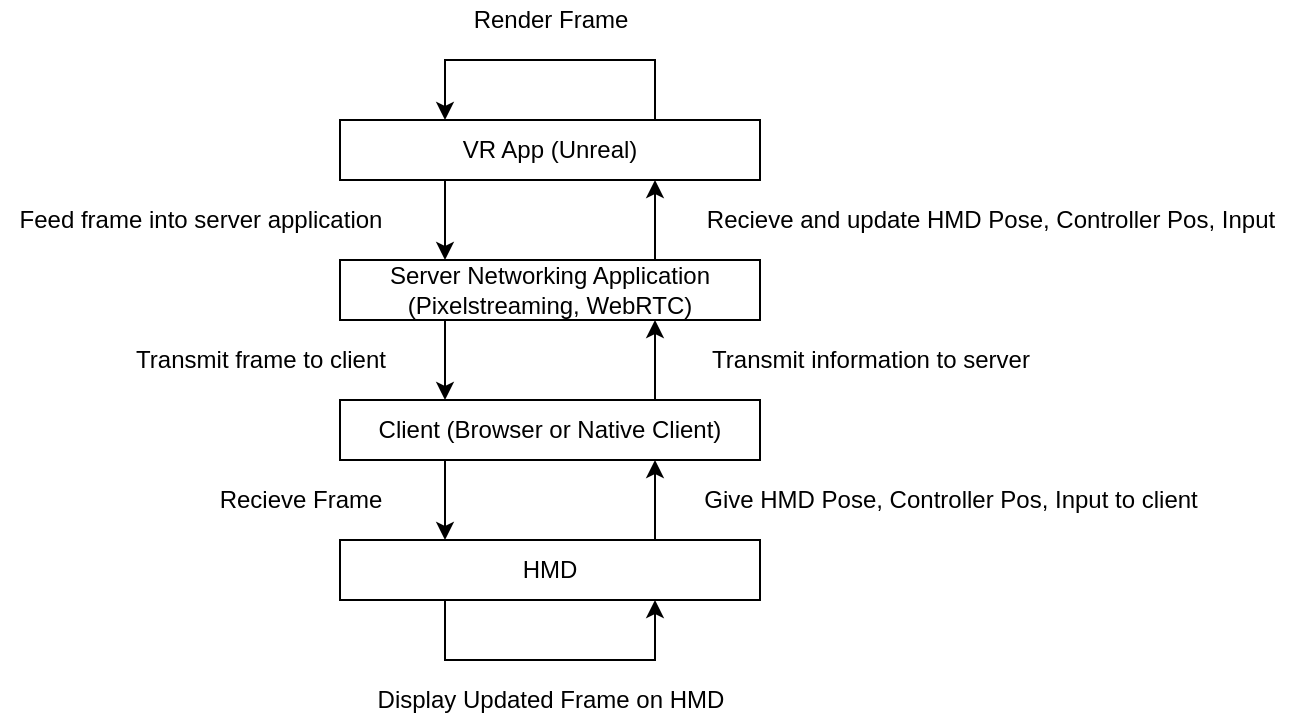<mxfile version="12.9.2" type="device"><diagram id="8BCZJ3VpnhsbnHwykQTS" name="Page-1"><mxGraphModel dx="1422" dy="763" grid="1" gridSize="10" guides="1" tooltips="1" connect="1" arrows="1" fold="1" page="1" pageScale="1" pageWidth="827" pageHeight="1169" math="0" shadow="0"><root><mxCell id="0"/><mxCell id="1" parent="0"/><mxCell id="v1pS8gzBAoWaauv79h16-9" style="edgeStyle=orthogonalEdgeStyle;rounded=0;orthogonalLoop=1;jettySize=auto;html=1;exitX=1;exitY=0.75;exitDx=0;exitDy=0;entryX=0.25;entryY=0;entryDx=0;entryDy=0;" edge="1" parent="1" source="v1pS8gzBAoWaauv79h16-1" target="v1pS8gzBAoWaauv79h16-3"><mxGeometry relative="1" as="geometry"/></mxCell><mxCell id="v1pS8gzBAoWaauv79h16-16" style="edgeStyle=orthogonalEdgeStyle;rounded=0;orthogonalLoop=1;jettySize=auto;html=1;exitX=0;exitY=0.25;exitDx=0;exitDy=0;entryX=0;entryY=0.75;entryDx=0;entryDy=0;" edge="1" parent="1" source="v1pS8gzBAoWaauv79h16-1" target="v1pS8gzBAoWaauv79h16-1"><mxGeometry relative="1" as="geometry"><mxPoint x="321" y="100" as="targetPoint"/><Array as="points"><mxPoint x="419" y="90"/><mxPoint x="314" y="90"/></Array></mxGeometry></mxCell><mxCell id="v1pS8gzBAoWaauv79h16-1" value="VR App (Unreal)" style="rounded=0;whiteSpace=wrap;html=1;direction=south;" vertex="1" parent="1"><mxGeometry x="261" y="120" width="210" height="30" as="geometry"/></mxCell><mxCell id="v1pS8gzBAoWaauv79h16-8" style="edgeStyle=orthogonalEdgeStyle;rounded=0;orthogonalLoop=1;jettySize=auto;html=1;exitX=0.75;exitY=0;exitDx=0;exitDy=0;entryX=1;entryY=0.25;entryDx=0;entryDy=0;" edge="1" parent="1" source="v1pS8gzBAoWaauv79h16-3" target="v1pS8gzBAoWaauv79h16-1"><mxGeometry relative="1" as="geometry"/></mxCell><mxCell id="v1pS8gzBAoWaauv79h16-10" style="edgeStyle=orthogonalEdgeStyle;rounded=0;orthogonalLoop=1;jettySize=auto;html=1;exitX=0.25;exitY=1;exitDx=0;exitDy=0;entryX=0.25;entryY=0;entryDx=0;entryDy=0;" edge="1" parent="1" source="v1pS8gzBAoWaauv79h16-3" target="v1pS8gzBAoWaauv79h16-4"><mxGeometry relative="1" as="geometry"/></mxCell><mxCell id="v1pS8gzBAoWaauv79h16-3" value="Server Networking Application (Pixelstreaming, WebRTC)" style="rounded=0;whiteSpace=wrap;html=1;" vertex="1" parent="1"><mxGeometry x="261" y="190" width="210" height="30" as="geometry"/></mxCell><mxCell id="v1pS8gzBAoWaauv79h16-7" style="edgeStyle=orthogonalEdgeStyle;rounded=0;orthogonalLoop=1;jettySize=auto;html=1;exitX=0.75;exitY=0;exitDx=0;exitDy=0;entryX=0.75;entryY=1;entryDx=0;entryDy=0;" edge="1" parent="1" source="v1pS8gzBAoWaauv79h16-4" target="v1pS8gzBAoWaauv79h16-3"><mxGeometry relative="1" as="geometry"/></mxCell><mxCell id="v1pS8gzBAoWaauv79h16-11" style="edgeStyle=orthogonalEdgeStyle;rounded=0;orthogonalLoop=1;jettySize=auto;html=1;exitX=0.25;exitY=1;exitDx=0;exitDy=0;entryX=0.25;entryY=0;entryDx=0;entryDy=0;" edge="1" parent="1" source="v1pS8gzBAoWaauv79h16-4" target="v1pS8gzBAoWaauv79h16-5"><mxGeometry relative="1" as="geometry"/></mxCell><mxCell id="v1pS8gzBAoWaauv79h16-4" value="Client (Browser or Native Client)" style="rounded=0;whiteSpace=wrap;html=1;" vertex="1" parent="1"><mxGeometry x="261" y="260" width="210" height="30" as="geometry"/></mxCell><mxCell id="v1pS8gzBAoWaauv79h16-6" style="edgeStyle=orthogonalEdgeStyle;rounded=0;orthogonalLoop=1;jettySize=auto;html=1;exitX=0.75;exitY=0;exitDx=0;exitDy=0;entryX=0.75;entryY=1;entryDx=0;entryDy=0;" edge="1" parent="1" source="v1pS8gzBAoWaauv79h16-5" target="v1pS8gzBAoWaauv79h16-4"><mxGeometry relative="1" as="geometry"/></mxCell><mxCell id="v1pS8gzBAoWaauv79h16-20" style="edgeStyle=orthogonalEdgeStyle;rounded=0;orthogonalLoop=1;jettySize=auto;html=1;exitX=0.25;exitY=1;exitDx=0;exitDy=0;entryX=0.75;entryY=1;entryDx=0;entryDy=0;" edge="1" parent="1" source="v1pS8gzBAoWaauv79h16-5" target="v1pS8gzBAoWaauv79h16-5"><mxGeometry relative="1" as="geometry"><mxPoint x="314" y="390" as="targetPoint"/><Array as="points"><mxPoint x="314" y="390"/><mxPoint x="419" y="390"/></Array></mxGeometry></mxCell><mxCell id="v1pS8gzBAoWaauv79h16-5" value="HMD" style="rounded=0;whiteSpace=wrap;html=1;" vertex="1" parent="1"><mxGeometry x="261" y="330" width="210" height="30" as="geometry"/></mxCell><mxCell id="v1pS8gzBAoWaauv79h16-12" value="Give HMD Pose, Controller Pos, Input to client " style="text;html=1;align=center;verticalAlign=middle;resizable=0;points=[];autosize=1;" vertex="1" parent="1"><mxGeometry x="436" y="300" width="260" height="20" as="geometry"/></mxCell><mxCell id="v1pS8gzBAoWaauv79h16-13" value="Transmit information to server" style="text;html=1;align=center;verticalAlign=middle;resizable=0;points=[];autosize=1;" vertex="1" parent="1"><mxGeometry x="436" y="230" width="180" height="20" as="geometry"/></mxCell><mxCell id="v1pS8gzBAoWaauv79h16-14" value="Recieve and update HMD Pose, Controller Pos, Input" style="text;html=1;align=center;verticalAlign=middle;resizable=0;points=[];autosize=1;" vertex="1" parent="1"><mxGeometry x="436" y="160" width="300" height="20" as="geometry"/></mxCell><mxCell id="v1pS8gzBAoWaauv79h16-15" value="Render Frame" style="text;html=1;align=center;verticalAlign=middle;resizable=0;points=[];autosize=1;" vertex="1" parent="1"><mxGeometry x="316" y="60" width="100" height="20" as="geometry"/></mxCell><mxCell id="v1pS8gzBAoWaauv79h16-17" value="Feed frame into server application" style="text;html=1;align=center;verticalAlign=middle;resizable=0;points=[];autosize=1;" vertex="1" parent="1"><mxGeometry x="91" y="160" width="200" height="20" as="geometry"/></mxCell><mxCell id="v1pS8gzBAoWaauv79h16-18" value="Transmit frame to client" style="text;html=1;align=center;verticalAlign=middle;resizable=0;points=[];autosize=1;" vertex="1" parent="1"><mxGeometry x="151" y="230" width="140" height="20" as="geometry"/></mxCell><mxCell id="v1pS8gzBAoWaauv79h16-19" value="Recieve Frame " style="text;html=1;align=center;verticalAlign=middle;resizable=0;points=[];autosize=1;" vertex="1" parent="1"><mxGeometry x="191" y="300" width="100" height="20" as="geometry"/></mxCell><mxCell id="v1pS8gzBAoWaauv79h16-21" value="Display Updated Frame on HMD" style="text;html=1;align=center;verticalAlign=middle;resizable=0;points=[];autosize=1;" vertex="1" parent="1"><mxGeometry x="271" y="400" width="190" height="20" as="geometry"/></mxCell></root></mxGraphModel></diagram></mxfile>